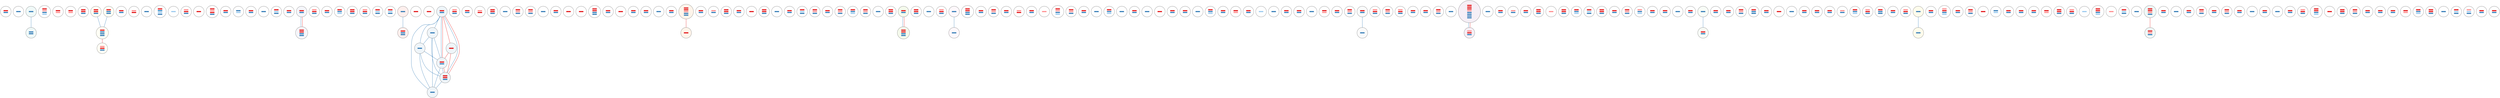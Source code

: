 graph "" {
"20957_4#134" [fontname="helvetica neue", label=<<table cellspacing="6px" border="0" cellborder="0"><tr><td height="10" width="40" bgcolor="#e41a1c"></td></tr><tr><td height="10" width="40" bgcolor="#377eb8"></td></tr></table>>, sep="0.4", shape=circle];
"20957_4#130" [fontname="helvetica neue", label=<<table cellspacing="6px" border="0" cellborder="0"><tr><td height="10" width="40" bgcolor="#377eb8"></td></tr></table>>, sep="0.4", shape=circle];
"20957_4#370" [fillcolor="#8dd3c720", fontname="helvetica neue", label=<<table cellspacing="6px" border="0" cellborder="0"><tr><td height="10" width="40" bgcolor="#377eb8"></td></tr></table>>, sep="0.4", shape=circle, style=filled];
"20957_3#109" [fontname="helvetica neue", label=<<table cellspacing="6px" border="0" cellborder="0"><tr><td height="10" width="40" bgcolor="#e41a1c"></td></tr><tr><td height="10" width="40" bgcolor="#ff8e8f"></td></tr><tr><td height="10" width="40" bgcolor="#377eb8"></td></tr><tr><td height="10" width="40" bgcolor="#9bcaef"></td></tr></table>>, sep="0.4", shape=circle];
"20957_4#104" [fontname="helvetica neue", label=<<table cellspacing="6px" border="0" cellborder="0"><tr><td height="10" width="40" bgcolor="#e41a1c"></td></tr><tr><td height="10" width="40" bgcolor="#ff8e8f"></td></tr></table>>, sep="0.4", shape=circle];
"20957_3#309" [fontname="helvetica neue", label=<<table cellspacing="6px" border="0" cellborder="0"><tr><td height="10" width="40" bgcolor="#e41a1c"></td></tr><tr><td height="10" width="40" bgcolor="#ff8e8f"></td></tr></table>>, sep="0.4", shape=circle];
"20957_3#193" [fontname="helvetica neue", label=<<table cellspacing="6px" border="0" cellborder="0"><tr><td height="10" width="40" bgcolor="#e41a1c"></td></tr><tr><td height="10" width="40" bgcolor="#e41a1c"></td></tr><tr><td height="10" width="40" bgcolor="#377eb8"></td></tr></table>>, sep="0.4", shape=circle];
"20957_3#263" [fillcolor="#ffffb320", fontname="helvetica neue", label=<<table cellspacing="6px" border="0" cellborder="0"><tr><td height="10" width="40" bgcolor="#e41a1c"></td></tr><tr><td height="10" width="40" bgcolor="#e41a1c"></td></tr><tr><td height="10" width="40" bgcolor="#377eb8"></td></tr></table>>, sep="0.4", shape=circle, style=filled];
"20957_3#105" [fontname="helvetica neue", label=<<table cellspacing="6px" border="0" cellborder="0"><tr><td height="10" width="40" bgcolor="#e41a1c"></td></tr><tr><td height="10" width="40" bgcolor="#377eb8"></td></tr></table>>, sep="0.4", shape=circle];
"20957_3#270" [fontname="helvetica neue", label=<<table cellspacing="6px" border="0" cellborder="0"><tr><td height="10" width="40" bgcolor="#ff8e8f"></td></tr><tr><td height="10" width="40" bgcolor="#e41a1c"></td></tr></table>>, sep="0.4", shape=circle];
"20957_4#38" [fontname="helvetica neue", label=<<table cellspacing="6px" border="0" cellborder="0"><tr><td height="10" width="40" bgcolor="#377eb8"></td></tr></table>>, sep="0.4", shape=circle];
"20957_4#196" [fontname="helvetica neue", label=<<table cellspacing="6px" border="0" cellborder="0"><tr><td height="10" width="40" bgcolor="#e41a1c"></td></tr><tr><td height="10" width="40" bgcolor="#377eb8"></td></tr><tr><td height="10" width="40" bgcolor="#9bcaef"></td></tr><tr><td height="10" width="40" bgcolor="#377eb8"></td></tr></table>>, sep="0.4", shape=circle];
"20957_4#124" [fontname="helvetica neue", label=<<table cellspacing="6px" border="0" cellborder="0"><tr><td height="10" width="40" bgcolor="#9bcaef"></td></tr></table>>, sep="0.4", shape=circle];
"20957_3#119" [fontname="helvetica neue", label=<<table cellspacing="6px" border="0" cellborder="0"><tr><td height="10" width="40" bgcolor="#ff8e8f"></td></tr><tr><td height="10" width="40" bgcolor="#e41a1c"></td></tr><tr><td height="10" width="40" bgcolor="#377eb8"></td></tr></table>>, sep="0.4", shape=circle];
"20957_3#167" [fontname="helvetica neue", label=<<table cellspacing="6px" border="0" cellborder="0"><tr><td height="10" width="40" bgcolor="#e41a1c"></td></tr></table>>, sep="0.4", shape=circle];
"20957_3#145" [fontname="helvetica neue", label=<<table cellspacing="6px" border="0" cellborder="0"><tr><td height="10" width="40" bgcolor="#e41a1c"></td></tr><tr><td height="10" width="40" bgcolor="#ff8e8f"></td></tr><tr><td height="10" width="40" bgcolor="#e41a1c"></td></tr><tr><td height="10" width="40" bgcolor="#377eb8"></td></tr></table>>, sep="0.4", shape=circle];
"20957_4#42" [fontname="helvetica neue", label=<<table cellspacing="6px" border="0" cellborder="0"><tr><td height="10" width="40" bgcolor="#e41a1c"></td></tr><tr><td height="10" width="40" bgcolor="#377eb8"></td></tr></table>>, sep="0.4", shape=circle];
"20957_4#186" [fontname="helvetica neue", label=<<table cellspacing="6px" border="0" cellborder="0"><tr><td height="10" width="40" bgcolor="#377eb8"></td></tr><tr><td height="10" width="40" bgcolor="#9bcaef"></td></tr></table>>, sep="0.4", shape=circle];
"20957_4#126" [fontname="helvetica neue", label=<<table cellspacing="6px" border="0" cellborder="0"><tr><td height="10" width="40" bgcolor="#e41a1c"></td></tr><tr><td height="10" width="40" bgcolor="#377eb8"></td></tr></table>>, sep="0.4", shape=circle];
"20957_3#224" [fontname="helvetica neue", label=<<table cellspacing="6px" border="0" cellborder="0"><tr><td height="10" width="40" bgcolor="#377eb8"></td></tr></table>>, sep="0.4", shape=circle];
"20957_4#214" [fontname="helvetica neue", label=<<table cellspacing="6px" border="0" cellborder="0"><tr><td height="10" width="40" bgcolor="#e41a1c"></td></tr><tr><td height="10" width="40" bgcolor="#9bcaef"></td></tr><tr><td height="10" width="40" bgcolor="#377eb8"></td></tr></table>>, sep="0.4", shape=circle];
"20957_4#346" [fontname="helvetica neue", label=<<table cellspacing="6px" border="0" cellborder="0"><tr><td height="10" width="40" bgcolor="#e41a1c"></td></tr><tr><td height="10" width="40" bgcolor="#377eb8"></td></tr></table>>, sep="0.4", shape=circle];
"20957_4#96" [fillcolor="#bebada20", fontname="helvetica neue", label=<<table cellspacing="6px" border="0" cellborder="0"><tr><td height="10" width="40" bgcolor="#e41a1c"></td></tr><tr><td height="10" width="40" bgcolor="#377eb8"></td></tr></table>>, sep="0.4", shape=circle, style=filled];
"20957_3#15" [fontname="helvetica neue", label=<<table cellspacing="6px" border="0" cellborder="0"><tr><td height="10" width="40" bgcolor="#ff8e8f"></td></tr><tr><td height="10" width="40" bgcolor="#e41a1c"></td></tr><tr><td height="10" width="40" bgcolor="#377eb8"></td></tr></table>>, sep="0.4", shape=circle];
"20957_4#82" [fontname="helvetica neue", label=<<table cellspacing="6px" border="0" cellborder="0"><tr><td height="10" width="40" bgcolor="#e41a1c"></td></tr><tr><td height="10" width="40" bgcolor="#377eb8"></td></tr></table>>, sep="0.4", shape=circle];
"20957_4#24" [fontname="helvetica neue", label=<<table cellspacing="6px" border="0" cellborder="0"><tr><td height="10" width="40" bgcolor="#e41a1c"></td></tr><tr><td height="10" width="40" bgcolor="#377eb8"></td></tr><tr><td height="10" width="40" bgcolor="#9bcaef"></td></tr></table>>, sep="0.4", shape=circle];
"20957_3#165" [fontname="helvetica neue", label=<<table cellspacing="6px" border="0" cellborder="0"><tr><td height="10" width="40" bgcolor="#e41a1c"></td></tr><tr><td height="10" width="40" bgcolor="#e41a1c"></td></tr><tr><td height="10" width="40" bgcolor="#377eb8"></td></tr></table>>, sep="0.4", shape=circle];
"20957_4#144" [fontname="helvetica neue", label=<<table cellspacing="6px" border="0" cellborder="0"><tr><td height="10" width="40" bgcolor="#ff8e8f"></td></tr><tr><td height="10" width="40" bgcolor="#e41a1c"></td></tr><tr><td height="10" width="40" bgcolor="#377eb8"></td></tr></table>>, sep="0.4", shape=circle];
"20957_4#250" [fontname="helvetica neue", label=<<table cellspacing="6px" border="0" cellborder="0"><tr><td height="10" width="40" bgcolor="#e41a1c"></td></tr><tr><td height="10" width="40" bgcolor="#9bcaef"></td></tr><tr><td height="10" width="40" bgcolor="#377eb8"></td></tr></table>>, sep="0.4", shape=circle];
"20957_4#60" [fontname="helvetica neue", label=<<table cellspacing="6px" border="0" cellborder="0"><tr><td height="10" width="40" bgcolor="#e41a1c"></td></tr><tr><td height="10" width="40" bgcolor="#9bcaef"></td></tr><tr><td height="10" width="40" bgcolor="#377eb8"></td></tr></table>>, sep="0.4", shape=circle];
"20957_4#366" [fillcolor="#fb807220", fontname="helvetica neue", label=<<table cellspacing="6px" border="0" cellborder="0"><tr><td height="10" width="40" bgcolor="#377eb8"></td></tr></table>>, sep="0.4", shape=circle, style=filled];
"20957_3#61" [fontname="helvetica neue", label=<<table cellspacing="6px" border="0" cellborder="0"><tr><td height="10" width="40" bgcolor="#e41a1c"></td></tr></table>>, sep="0.4", shape=circle];
"20957_4#40" [fontname="helvetica neue", label=<<table cellspacing="6px" border="0" cellborder="0"><tr><td height="10" width="40" bgcolor="#e41a1c"></td></tr></table>>, sep="0.4", shape=circle];
"20957_3#153" [fillcolor="#80b1d320", fontname="helvetica neue", label=<<table cellspacing="6px" border="0" cellborder="0"><tr><td height="10" width="40" bgcolor="#e41a1c"></td></tr><tr><td height="10" width="40" bgcolor="#377eb8"></td></tr></table>>, sep="0.4", shape=circle, style=filled];
"20957_4#302" [fontname="helvetica neue", label=<<table cellspacing="6px" border="0" cellborder="0"><tr><td height="10" width="40" bgcolor="#ff8e8f"></td></tr><tr><td height="10" width="40" bgcolor="#e41a1c"></td></tr><tr><td height="10" width="40" bgcolor="#377eb8"></td></tr></table>>, sep="0.4", shape=circle];
"20957_4#20" [fontname="helvetica neue", label=<<table cellspacing="6px" border="0" cellborder="0"><tr><td height="10" width="40" bgcolor="#e41a1c"></td></tr><tr><td height="10" width="40" bgcolor="#377eb8"></td></tr></table>>, sep="0.4", shape=circle];
"20957_4#108" [fontname="helvetica neue", label=<<table cellspacing="6px" border="0" cellborder="0"><tr><td height="10" width="40" bgcolor="#ff8e8f"></td></tr><tr><td height="10" width="40" bgcolor="#e41a1c"></td></tr></table>>, sep="0.4", shape=circle];
"20957_4#298" [fontname="helvetica neue", label=<<table cellspacing="6px" border="0" cellborder="0"><tr><td height="10" width="40" bgcolor="#e41a1c"></td></tr><tr><td height="10" width="40" bgcolor="#e41a1c"></td></tr><tr><td height="10" width="40" bgcolor="#377eb8"></td></tr></table>>, sep="0.4", shape=circle];
"20957_4#258" [fillcolor="#80b1d320", fontname="helvetica neue", label=<<table cellspacing="6px" border="0" cellborder="0"><tr><td height="10" width="40" bgcolor="#377eb8"></td></tr></table>>, sep="0.4", shape=circle, style=filled];
"20957_3#21" [fontname="helvetica neue", label=<<table cellspacing="6px" border="0" cellborder="0"><tr><td height="10" width="40" bgcolor="#377eb8"></td></tr></table>>, sep="0.4", shape=circle];
"20957_3#115" [fontname="helvetica neue", label=<<table cellspacing="6px" border="0" cellborder="0"><tr><td height="10" width="40" bgcolor="#e41a1c"></td></tr><tr><td height="10" width="40" bgcolor="#ff8e8f"></td></tr><tr><td height="10" width="40" bgcolor="#377eb8"></td></tr></table>>, sep="0.4", shape=circle];
"20957_4#256" [fontname="helvetica neue", label=<<table cellspacing="6px" border="0" cellborder="0"><tr><td height="10" width="40" bgcolor="#e41a1c"></td></tr><tr><td height="10" width="40" bgcolor="#ff8e8f"></td></tr><tr><td height="10" width="40" bgcolor="#377eb8"></td></tr></table>>, sep="0.4", shape=circle];
"20957_3#142" [fontname="helvetica neue", label=<<table cellspacing="6px" border="0" cellborder="0"><tr><td height="10" width="40" bgcolor="#377eb8"></td></tr></table>>, sep="0.4", shape=circle];
"20957_3#199" [fontname="helvetica neue", label=<<table cellspacing="6px" border="0" cellborder="0"><tr><td height="10" width="40" bgcolor="#e41a1c"></td></tr><tr><td height="10" width="40" bgcolor="#377eb8"></td></tr></table>>, sep="0.4", shape=circle];
"20957_4#44" [fontname="helvetica neue", label=<<table cellspacing="6px" border="0" cellborder="0"><tr><td height="10" width="40" bgcolor="#e41a1c"></td></tr></table>>, sep="0.4", shape=circle];
"20957_4#190" [fontname="helvetica neue", label=<<table cellspacing="6px" border="0" cellborder="0"><tr><td height="10" width="40" bgcolor="#e41a1c"></td></tr></table>>, sep="0.4", shape=circle];
"20957_3#53" [fontname="helvetica neue", label=<<table cellspacing="6px" border="0" cellborder="0"><tr><td height="10" width="40" bgcolor="#e41a1c"></td></tr><tr><td height="10" width="40" bgcolor="#e41a1c"></td></tr><tr><td height="10" width="40" bgcolor="#377eb8"></td></tr><tr><td height="10" width="40" bgcolor="#377eb8"></td></tr></table>>, sep="0.4", shape=circle];
"20957_4#156" [fontname="helvetica neue", label=<<table cellspacing="6px" border="0" cellborder="0"><tr><td height="10" width="40" bgcolor="#e41a1c"></td></tr><tr><td height="10" width="40" bgcolor="#377eb8"></td></tr></table>>, sep="0.4", shape=circle];
"20957_4#288" [fontname="helvetica neue", label=<<table cellspacing="6px" border="0" cellborder="0"><tr><td height="10" width="40" bgcolor="#e41a1c"></td></tr></table>>, sep="0.4", shape=circle];
"20957_3#138" [fontname="helvetica neue", label=<<table cellspacing="6px" border="0" cellborder="0"><tr><td height="10" width="40" bgcolor="#e41a1c"></td></tr><tr><td height="10" width="40" bgcolor="#377eb8"></td></tr></table>>, sep="0.4", shape=circle];
"20957_4#364" [fillcolor="#fb807220", fontname="helvetica neue", label=<<table cellspacing="6px" border="0" cellborder="0"><tr><td height="10" width="40" bgcolor="#e41a1c"></td></tr><tr><td height="10" width="40" bgcolor="#377eb8"></td></tr><tr><td height="10" width="40" bgcolor="#377eb8"></td></tr></table>>, sep="0.4", shape=circle, style=filled];
"20957_4#62" [fontname="helvetica neue", label=<<table cellspacing="6px" border="0" cellborder="0"><tr><td height="10" width="40" bgcolor="#e41a1c"></td></tr><tr><td height="10" width="40" bgcolor="#377eb8"></td></tr></table>>, sep="0.4", shape=circle];
"20957_4#240" [fontname="helvetica neue", label=<<table cellspacing="6px" border="0" cellborder="0"><tr><td height="10" width="40" bgcolor="#377eb8"></td></tr></table>>, sep="0.4", shape=circle];
"20957_3#23" [fontname="helvetica neue", label=<<table cellspacing="6px" border="0" cellborder="0"><tr><td height="10" width="40" bgcolor="#e41a1c"></td></tr><tr><td height="10" width="40" bgcolor="#377eb8"></td></tr></table>>, sep="0.4", shape=circle];
"20957_4#268" [fillcolor="#fdb46220", fontname="helvetica neue", label=<<table cellspacing="6px" border="0" cellborder="0"><tr><td height="10" width="40" bgcolor="#e41a1c"></td></tr><tr><td height="10" width="40" bgcolor="#e41a1c"></td></tr><tr><td height="10" width="40" bgcolor="#ff8e8f"></td></tr><tr><td height="10" width="40" bgcolor="#377eb8"></td></tr><tr><td height="10" width="40" bgcolor="#377eb8"></td></tr></table>>, sep="0.4", shape=circle, style=filled];
"20957_3#301" [fontname="helvetica neue", label=<<table cellspacing="6px" border="0" cellborder="0"><tr><td height="10" width="40" bgcolor="#e41a1c"></td></tr><tr><td height="10" width="40" bgcolor="#377eb8"></td></tr></table>>, sep="0.4", shape=circle];
"20957_4#274" [fontname="helvetica neue", label=<<table cellspacing="6px" border="0" cellborder="0"><tr><td height="10" width="40" bgcolor="#ff8e8f"></td></tr><tr><td height="10" width="40" bgcolor="#377eb8"></td></tr></table>>, sep="0.4", shape=circle];
"20957_4#262" [fontname="helvetica neue", label=<<table cellspacing="6px" border="0" cellborder="0"><tr><td height="10" width="40" bgcolor="#e41a1c"></td></tr><tr><td height="10" width="40" bgcolor="#e41a1c"></td></tr><tr><td height="10" width="40" bgcolor="#377eb8"></td></tr></table>>, sep="0.4", shape=circle];
"20957_4#326" [fontname="helvetica neue", label=<<table cellspacing="6px" border="0" cellborder="0"><tr><td height="10" width="40" bgcolor="#e41a1c"></td></tr><tr><td height="10" width="40" bgcolor="#377eb8"></td></tr></table>>, sep="0.4", shape=circle];
"20957_4#78" [fontname="helvetica neue", label=<<table cellspacing="6px" border="0" cellborder="0"><tr><td height="10" width="40" bgcolor="#e41a1c"></td></tr></table>>, sep="0.4", shape=circle];
"20957_4#296" [fontname="helvetica neue", label=<<table cellspacing="6px" border="0" cellborder="0"><tr><td height="10" width="40" bgcolor="#e41a1c"></td></tr><tr><td height="10" width="40" bgcolor="#e41a1c"></td></tr><tr><td height="10" width="40" bgcolor="#377eb8"></td></tr></table>>, sep="0.4", shape=circle];
"20957_4#246" [fontname="helvetica neue", label=<<table cellspacing="6px" border="0" cellborder="0"><tr><td height="10" width="40" bgcolor="#377eb8"></td></tr></table>>, sep="0.4", shape=circle];
"20957_3#55" [fontname="helvetica neue", label=<<table cellspacing="6px" border="0" cellborder="0"><tr><td height="10" width="40" bgcolor="#e41a1c"></td></tr><tr><td height="10" width="40" bgcolor="#377eb8"></td></tr></table>>, sep="0.4", shape=circle];
"20957_4#68" [fontname="helvetica neue", label=<<table cellspacing="6px" border="0" cellborder="0"><tr><td height="10" width="40" bgcolor="#e41a1c"></td></tr><tr><td height="10" width="40" bgcolor="#9bcaef"></td></tr><tr><td height="10" width="40" bgcolor="#377eb8"></td></tr></table>>, sep="0.4", shape=circle];
"20957_4#254" [fontname="helvetica neue", label=<<table cellspacing="6px" border="0" cellborder="0"><tr><td height="10" width="40" bgcolor="#e41a1c"></td></tr><tr><td height="10" width="40" bgcolor="#ff8e8f"></td></tr><tr><td height="10" width="40" bgcolor="#377eb8"></td></tr></table>>, sep="0.4", shape=circle];
"20957_4#14" [fontname="helvetica neue", label=<<table cellspacing="6px" border="0" cellborder="0"><tr><td height="10" width="40" bgcolor="#e41a1c"></td></tr><tr><td height="10" width="40" bgcolor="#377eb8"></td></tr></table>>, sep="0.4", shape=circle];
"20957_4#4" [fontname="helvetica neue", label=<<table cellspacing="6px" border="0" cellborder="0"><tr><td height="10" width="40" bgcolor="#e41a1c"></td></tr><tr><td height="10" width="40" bgcolor="#ff8e8f"></td></tr><tr><td height="10" width="40" bgcolor="#377eb8"></td></tr></table>>, sep="0.4", shape=circle];
"20957_3#122" [fontname="helvetica neue", label=<<table cellspacing="6px" border="0" cellborder="0"><tr><td height="10" width="40" bgcolor="#e41a1c"></td></tr><tr><td height="10" width="40" bgcolor="#377eb8"></td></tr><tr><td height="10" width="40" bgcolor="#9bcaef"></td></tr></table>>, sep="0.4", shape=circle];
"20957_4#50" [fontname="helvetica neue", label=<<table cellspacing="6px" border="0" cellborder="0"><tr><td height="10" width="40" bgcolor="#e41a1c"></td></tr><tr><td height="10" width="40" bgcolor="#ff8e8f"></td></tr><tr><td height="10" width="40" bgcolor="#377eb8"></td></tr></table>>, sep="0.4", shape=circle];
"20957_4#310" [fontname="helvetica neue", label=<<table cellspacing="6px" border="0" cellborder="0"><tr><td height="10" width="40" bgcolor="#377eb8"></td></tr></table>>, sep="0.4", shape=circle];
"20957_3#157" [fontname="helvetica neue", label=<<table cellspacing="6px" border="0" cellborder="0"><tr><td height="10" width="40" bgcolor="#e41a1c"></td></tr><tr><td height="10" width="40" bgcolor="#e41a1c"></td></tr><tr><td height="10" width="40" bgcolor="#377eb8"></td></tr></table>>, sep="0.4", shape=circle];
"20957_4#148" [fillcolor="#b3de6920", fontname="helvetica neue", label=<<table cellspacing="6px" border="0" cellborder="0"><tr><td height="10" width="40" bgcolor="#e41a1c"></td></tr><tr><td height="10" width="40" bgcolor="#377eb8"></td></tr></table>>, sep="0.4", shape=circle, style=filled];
"20957_4#194" [fontname="helvetica neue", label=<<table cellspacing="6px" border="0" cellborder="0"><tr><td height="10" width="40" bgcolor="#e41a1c"></td></tr><tr><td height="10" width="40" bgcolor="#e41a1c"></td></tr><tr><td height="10" width="40" bgcolor="#377eb8"></td></tr></table>>, sep="0.4", shape=circle];
"20957_4#270" [fontname="helvetica neue", label=<<table cellspacing="6px" border="0" cellborder="0"><tr><td height="10" width="40" bgcolor="#377eb8"></td></tr></table>>, sep="0.4", shape=circle];
"20957_4#118" [fontname="helvetica neue", label=<<table cellspacing="6px" border="0" cellborder="0"><tr><td height="10" width="40" bgcolor="#ff8e8f"></td></tr><tr><td height="10" width="40" bgcolor="#e41a1c"></td></tr><tr><td height="10" width="40" bgcolor="#377eb8"></td></tr></table>>, sep="0.4", shape=circle];
"20957_4#122" [fillcolor="#b3de6920", fontname="helvetica neue", label=<<table cellspacing="6px" border="0" cellborder="0"><tr><td height="10" width="40" bgcolor="#e41a1c"></td></tr><tr><td height="10" width="40" bgcolor="#e41a1c"></td></tr><tr><td height="10" width="40" bgcolor="#377eb8"></td></tr><tr><td height="10" width="40" bgcolor="#377eb8"></td></tr></table>>, sep="0.4", shape=circle, style=filled];
"20957_4#72" [fillcolor="#bebada20", fontname="helvetica neue", label=<<table cellspacing="6px" border="0" cellborder="0"><tr><td height="10" width="40" bgcolor="#e41a1c"></td></tr><tr><td height="10" width="40" bgcolor="#e41a1c"></td></tr><tr><td height="10" width="40" bgcolor="#377eb8"></td></tr><tr><td height="10" width="40" bgcolor="#377eb8"></td></tr></table>>, sep="0.4", shape=circle, style=filled];
"20957_3#69" [fillcolor="#fccde520", fontname="helvetica neue", label=<<table cellspacing="6px" border="0" cellborder="0"><tr><td height="10" width="40" bgcolor="#377eb8"></td></tr></table>>, sep="0.4", shape=circle, style=filled];
"20957_3#11" [fontname="helvetica neue", label=<<table cellspacing="6px" border="0" cellborder="0"><tr><td height="10" width="40" bgcolor="#e41a1c"></td></tr><tr><td height="10" width="40" bgcolor="#e41a1c"></td></tr><tr><td height="10" width="40" bgcolor="#377eb8"></td></tr><tr><td height="10" width="40" bgcolor="#377eb8"></td></tr></table>>, sep="0.4", shape=circle];
"20957_3#190" [fontname="helvetica neue", label=<<table cellspacing="6px" border="0" cellborder="0"><tr><td height="10" width="40" bgcolor="#e41a1c"></td></tr><tr><td height="10" width="40" bgcolor="#377eb8"></td></tr></table>>, sep="0.4", shape=circle];
"20957_4#308" [fontname="helvetica neue", label=<<table cellspacing="6px" border="0" cellborder="0"><tr><td height="10" width="40" bgcolor="#e41a1c"></td></tr><tr><td height="10" width="40" bgcolor="#ff8e8f"></td></tr><tr><td height="10" width="40" bgcolor="#377eb8"></td></tr></table>>, sep="0.4", shape=circle];
"20957_3#240" [fontname="helvetica neue", label=<<table cellspacing="6px" border="0" cellborder="0"><tr><td height="10" width="40" bgcolor="#e41a1c"></td></tr><tr><td height="10" width="40" bgcolor="#377eb8"></td></tr></table>>, sep="0.4", shape=circle];
"20957_4#204" [fontname="helvetica neue", label=<<table cellspacing="6px" border="0" cellborder="0"><tr><td height="10" width="40" bgcolor="#ff8e8f"></td></tr><tr><td height="10" width="40" bgcolor="#e41a1c"></td></tr></table>>, sep="0.4", shape=circle];
"20957_3#94" [fontname="helvetica neue", label=<<table cellspacing="6px" border="0" cellborder="0"><tr><td height="10" width="40" bgcolor="#e41a1c"></td></tr><tr><td height="10" width="40" bgcolor="#377eb8"></td></tr></table>>, sep="0.4", shape=circle];
"20957_3#128" [fontname="helvetica neue", label=<<table cellspacing="6px" border="0" cellborder="0"><tr><td height="10" width="40" bgcolor="#ff8e8f"></td></tr></table>>, sep="0.4", shape=circle];
"20957_4#206" [fontname="helvetica neue", label=<<table cellspacing="6px" border="0" cellborder="0"><tr><td height="10" width="40" bgcolor="#e41a1c"></td></tr><tr><td height="10" width="40" bgcolor="#ff8e8f"></td></tr><tr><td height="10" width="40" bgcolor="#377eb8"></td></tr><tr><td height="10" width="40" bgcolor="#9bcaef"></td></tr></table>>, sep="0.4", shape=circle];
"20957_4#150" [fontname="helvetica neue", label=<<table cellspacing="6px" border="0" cellborder="0"><tr><td height="10" width="40" bgcolor="#e41a1c"></td></tr><tr><td height="10" width="40" bgcolor="#ff8e8f"></td></tr><tr><td height="10" width="40" bgcolor="#377eb8"></td></tr></table>>, sep="0.4", shape=circle];
"20957_3#368" [fontname="helvetica neue", label=<<table cellspacing="6px" border="0" cellborder="0"><tr><td height="10" width="40" bgcolor="#e41a1c"></td></tr><tr><td height="10" width="40" bgcolor="#377eb8"></td></tr></table>>, sep="0.4", shape=circle];
"20957_3#249" [fontname="helvetica neue", label=<<table cellspacing="6px" border="0" cellborder="0"><tr><td height="10" width="40" bgcolor="#377eb8"></td></tr></table>>, sep="0.4", shape=circle];
"20957_4#252" [fontname="helvetica neue", label=<<table cellspacing="6px" border="0" cellborder="0"><tr><td height="10" width="40" bgcolor="#e41a1c"></td></tr><tr><td height="10" width="40" bgcolor="#377eb8"></td></tr><tr><td height="10" width="40" bgcolor="#9bcaef"></td></tr></table>>, sep="0.4", shape=circle];
"20957_4#352" [fontname="helvetica neue", label=<<table cellspacing="6px" border="0" cellborder="0"><tr><td height="10" width="40" bgcolor="#377eb8"></td></tr></table>>, sep="0.4", shape=circle];
"20957_4#212" [fontname="helvetica neue", label=<<table cellspacing="6px" border="0" cellborder="0"><tr><td height="10" width="40" bgcolor="#e41a1c"></td></tr><tr><td height="10" width="40" bgcolor="#377eb8"></td></tr></table>>, sep="0.4", shape=circle];
"20957_4#200" [fontname="helvetica neue", label=<<table cellspacing="6px" border="0" cellborder="0"><tr><td height="10" width="40" bgcolor="#377eb8"></td></tr></table>>, sep="0.4", shape=circle];
"20957_4#218" [fontname="helvetica neue", label=<<table cellspacing="6px" border="0" cellborder="0"><tr><td height="10" width="40" bgcolor="#e41a1c"></td></tr></table>>, sep="0.4", shape=circle];
"20957_3#67" [fontname="helvetica neue", label=<<table cellspacing="6px" border="0" cellborder="0"><tr><td height="10" width="40" bgcolor="#e41a1c"></td></tr><tr><td height="10" width="40" bgcolor="#377eb8"></td></tr></table>>, sep="0.4", shape=circle];
"20957_4#348" [fontname="helvetica neue", label=<<table cellspacing="6px" border="0" cellborder="0"><tr><td height="10" width="40" bgcolor="#e41a1c"></td></tr><tr><td height="10" width="40" bgcolor="#377eb8"></td></tr></table>>, sep="0.4", shape=circle];
"20957_4#304" [fontname="helvetica neue", label=<<table cellspacing="6px" border="0" cellborder="0"><tr><td height="10" width="40" bgcolor="#377eb8"></td></tr></table>>, sep="0.4", shape=circle];
"20957_3#90" [fontname="helvetica neue", label=<<table cellspacing="6px" border="0" cellborder="0"><tr><td height="10" width="40" bgcolor="#e41a1c"></td></tr><tr><td height="10" width="40" bgcolor="#377eb8"></td></tr><tr><td height="10" width="40" bgcolor="#9bcaef"></td></tr></table>>, sep="0.4", shape=circle];
"20957_4#300" [fontname="helvetica neue", label=<<table cellspacing="6px" border="0" cellborder="0"><tr><td height="10" width="40" bgcolor="#e41a1c"></td></tr><tr><td height="10" width="40" bgcolor="#377eb8"></td></tr></table>>, sep="0.4", shape=circle];
"20957_4#332" [fontname="helvetica neue", label=<<table cellspacing="6px" border="0" cellborder="0"><tr><td height="10" width="40" bgcolor="#e41a1c"></td></tr><tr><td height="10" width="40" bgcolor="#ff8e8f"></td></tr></table>>, sep="0.4", shape=circle];
"20957_4#198" [fontname="helvetica neue", label=<<table cellspacing="6px" border="0" cellborder="0"><tr><td height="10" width="40" bgcolor="#e41a1c"></td></tr><tr><td height="10" width="40" bgcolor="#377eb8"></td></tr></table>>, sep="0.4", shape=circle];
"20957_4#132" [fontname="helvetica neue", label=<<table cellspacing="6px" border="0" cellborder="0"><tr><td height="10" width="40" bgcolor="#9bcaef"></td></tr></table>>, sep="0.4", shape=circle];
"20957_3#140" [fontname="helvetica neue", label=<<table cellspacing="6px" border="0" cellborder="0"><tr><td height="10" width="40" bgcolor="#377eb8"></td></tr></table>>, sep="0.4", shape=circle];
"20957_3#261" [fontname="helvetica neue", label=<<table cellspacing="6px" border="0" cellborder="0"><tr><td height="10" width="40" bgcolor="#e41a1c"></td></tr><tr><td height="10" width="40" bgcolor="#377eb8"></td></tr></table>>, sep="0.4", shape=circle];
"20957_4#154" [fontname="helvetica neue", label=<<table cellspacing="6px" border="0" cellborder="0"><tr><td height="10" width="40" bgcolor="#e41a1c"></td></tr><tr><td height="10" width="40" bgcolor="#377eb8"></td></tr></table>>, sep="0.4", shape=circle];
"20957_3#259" [fontname="helvetica neue", label=<<table cellspacing="6px" border="0" cellborder="0"><tr><td height="10" width="40" bgcolor="#377eb8"></td></tr></table>>, sep="0.4", shape=circle];
"20957_4#208" [fillcolor="#fccde520", fontname="helvetica neue", label=<<table cellspacing="6px" border="0" cellborder="0"><tr><td height="10" width="40" bgcolor="#377eb8"></td></tr></table>>, sep="0.4", shape=circle, style=filled];
"20957_4#328" [fontname="helvetica neue", label=<<table cellspacing="6px" border="0" cellborder="0"><tr><td height="10" width="40" bgcolor="#e41a1c"></td></tr><tr><td height="10" width="40" bgcolor="#ff8e8f"></td></tr></table>>, sep="0.4", shape=circle];
"20957_3#349" [fontname="helvetica neue", label=<<table cellspacing="6px" border="0" cellborder="0"><tr><td height="10" width="40" bgcolor="#e41a1c"></td></tr><tr><td height="10" width="40" bgcolor="#377eb8"></td></tr></table>>, sep="0.4", shape=circle];
"20957_3#117" [fontname="helvetica neue", label=<<table cellspacing="6px" border="0" cellborder="0"><tr><td height="10" width="40" bgcolor="#e41a1c"></td></tr><tr><td height="10" width="40" bgcolor="#ff8e8f"></td></tr><tr><td height="10" width="40" bgcolor="#377eb8"></td></tr></table>>, sep="0.4", shape=circle];
"20957_4#12" [fillcolor="#d9d9d920", fontname="helvetica neue", label=<<table cellspacing="6px" border="0" cellborder="0"><tr><td height="10" width="40" bgcolor="#e41a1c"></td></tr><tr><td height="10" width="40" bgcolor="#377eb8"></td></tr></table>>, sep="0.4", shape=circle, style=filled];
"20957_4#282" [fontname="helvetica neue", label=<<table cellspacing="6px" border="0" cellborder="0"><tr><td height="10" width="40" bgcolor="#ff8e8f"></td></tr><tr><td height="10" width="40" bgcolor="#e41a1c"></td></tr><tr><td height="10" width="40" bgcolor="#377eb8"></td></tr></table>>, sep="0.4", shape=circle];
"20957_3#195" [fontname="helvetica neue", label=<<table cellspacing="6px" border="0" cellborder="0"><tr><td height="10" width="40" bgcolor="#e41a1c"></td></tr><tr><td height="10" width="40" bgcolor="#ff8e8f"></td></tr><tr><td height="10" width="40" bgcolor="#377eb8"></td></tr></table>>, sep="0.4", shape=circle];
"20957_4#174" [fontname="helvetica neue", label=<<table cellspacing="6px" border="0" cellborder="0"><tr><td height="10" width="40" bgcolor="#ff8e8f"></td></tr><tr><td height="10" width="40" bgcolor="#e41a1c"></td></tr><tr><td height="10" width="40" bgcolor="#377eb8"></td></tr></table>>, sep="0.4", shape=circle];
"20957_4#318" [fontname="helvetica neue", label=<<table cellspacing="6px" border="0" cellborder="0"><tr><td height="10" width="40" bgcolor="#e41a1c"></td></tr><tr><td height="10" width="40" bgcolor="#377eb8"></td></tr></table>>, sep="0.4", shape=circle];
"20957_4#142" [fontname="helvetica neue", label=<<table cellspacing="6px" border="0" cellborder="0"><tr><td height="10" width="40" bgcolor="#e41a1c"></td></tr><tr><td height="10" width="40" bgcolor="#377eb8"></td></tr></table>>, sep="0.4", shape=circle];
"20957_3#161" [fontname="helvetica neue", label=<<table cellspacing="6px" border="0" cellborder="0"><tr><td height="10" width="40" bgcolor="#e41a1c"></td></tr><tr><td height="10" width="40" bgcolor="#ff8e8f"></td></tr><tr><td height="10" width="40" bgcolor="#377eb8"></td></tr></table>>, sep="0.4", shape=circle];
"20957_4#10" [fontname="helvetica neue", label=<<table cellspacing="6px" border="0" cellborder="0"><tr><td height="10" width="40" bgcolor="#377eb8"></td></tr></table>>, sep="0.4", shape=circle];
"20957_4#28" [fillcolor="#bc80bd20", fontname="helvetica neue", label=<<table cellspacing="6px" border="0" cellborder="0"><tr><td height="10" width="40" bgcolor="#e41a1c"></td></tr><tr><td height="10" width="40" bgcolor="#e41a1c"></td></tr><tr><td height="10" width="40" bgcolor="#e41a1c"></td></tr><tr><td height="10" width="40" bgcolor="#ff8e8f"></td></tr><tr><td height="10" width="40" bgcolor="#377eb8"></td></tr><tr><td height="10" width="40" bgcolor="#377eb8"></td></tr><tr><td height="10" width="40" bgcolor="#377eb8"></td></tr><tr><td height="10" width="40" bgcolor="#377eb8"></td></tr></table>>, sep="0.4", shape=circle, style=filled];
"20957_4#324" [fontname="helvetica neue", label=<<table cellspacing="6px" border="0" cellborder="0"><tr><td height="10" width="40" bgcolor="#377eb8"></td></tr></table>>, sep="0.4", shape=circle];
"20957_3#241" [fontname="helvetica neue", label=<<table cellspacing="6px" border="0" cellborder="0"><tr><td height="10" width="40" bgcolor="#e41a1c"></td></tr><tr><td height="10" width="40" bgcolor="#377eb8"></td></tr></table>>, sep="0.4", shape=circle];
"20957_4#166" [fontname="helvetica neue", label=<<table cellspacing="6px" border="0" cellborder="0"><tr><td height="10" width="40" bgcolor="#ff8e8f"></td></tr><tr><td height="10" width="40" bgcolor="#377eb8"></td></tr></table>>, sep="0.4", shape=circle];
"20957_4#46" [fontname="helvetica neue", label=<<table cellspacing="6px" border="0" cellborder="0"><tr><td height="10" width="40" bgcolor="#e41a1c"></td></tr><tr><td height="10" width="40" bgcolor="#377eb8"></td></tr></table>>, sep="0.4", shape=circle];
"20957_4#54" [fontname="helvetica neue", label=<<table cellspacing="6px" border="0" cellborder="0"><tr><td height="10" width="40" bgcolor="#e41a1c"></td></tr><tr><td height="10" width="40" bgcolor="#e41a1c"></td></tr><tr><td height="10" width="40" bgcolor="#377eb8"></td></tr></table>>, sep="0.4", shape=circle];
"20957_4#94" [fontname="helvetica neue", label=<<table cellspacing="6px" border="0" cellborder="0"><tr><td height="10" width="40" bgcolor="#ff8e8f"></td></tr></table>>, sep="0.4", shape=circle];
"20957_4#184" [fontname="helvetica neue", label=<<table cellspacing="6px" border="0" cellborder="0"><tr><td height="10" width="40" bgcolor="#e41a1c"></td></tr><tr><td height="10" width="40" bgcolor="#e41a1c"></td></tr><tr><td height="10" width="40" bgcolor="#377eb8"></td></tr></table>>, sep="0.4", shape=circle];
"20957_4#234" [fontname="helvetica neue", label=<<table cellspacing="6px" border="0" cellborder="0"><tr><td height="10" width="40" bgcolor="#e41a1c"></td></tr><tr><td height="10" width="40" bgcolor="#377eb8"></td></tr><tr><td height="10" width="40" bgcolor="#9bcaef"></td></tr></table>>, sep="0.4", shape=circle];
"20957_3#111" [fontname="helvetica neue", label=<<table cellspacing="6px" border="0" cellborder="0"><tr><td height="10" width="40" bgcolor="#e41a1c"></td></tr><tr><td height="10" width="40" bgcolor="#9bcaef"></td></tr><tr><td height="10" width="40" bgcolor="#377eb8"></td></tr></table>>, sep="0.4", shape=circle];
"20957_3#151" [fillcolor="#80b1d320", fontname="helvetica neue", label=<<table cellspacing="6px" border="0" cellborder="0"><tr><td height="10" width="40" bgcolor="#e41a1c"></td></tr></table>>, sep="0.4", shape=circle, style=filled];
"20957_4#164" [fontname="helvetica neue", label=<<table cellspacing="6px" border="0" cellborder="0"><tr><td height="10" width="40" bgcolor="#e41a1c"></td></tr><tr><td height="10" width="40" bgcolor="#e41a1c"></td></tr><tr><td height="10" width="40" bgcolor="#377eb8"></td></tr></table>>, sep="0.4", shape=circle];
"20957_4#168" [fontname="helvetica neue", label=<<table cellspacing="6px" border="0" cellborder="0"><tr><td height="10" width="40" bgcolor="#e41a1c"></td></tr><tr><td height="10" width="40" bgcolor="#377eb8"></td></tr></table>>, sep="0.4", shape=circle];
"20957_4#284" [fontname="helvetica neue", label=<<table cellspacing="6px" border="0" cellborder="0"><tr><td height="10" width="40" bgcolor="#e41a1c"></td></tr><tr><td height="10" width="40" bgcolor="#ff8e8f"></td></tr><tr><td height="10" width="40" bgcolor="#377eb8"></td></tr></table>>, sep="0.4", shape=circle];
"20957_3#170" [fontname="helvetica neue", label=<<table cellspacing="6px" border="0" cellborder="0"><tr><td height="10" width="40" bgcolor="#ff8e8f"></td></tr><tr><td height="10" width="40" bgcolor="#377eb8"></td></tr><tr><td height="10" width="40" bgcolor="#9bcaef"></td></tr></table>>, sep="0.4", shape=circle];
"20957_3#78" [fontname="helvetica neue", label=<<table cellspacing="6px" border="0" cellborder="0"><tr><td height="10" width="40" bgcolor="#e41a1c"></td></tr><tr><td height="10" width="40" bgcolor="#377eb8"></td></tr></table>>, sep="0.4", shape=circle];
"20957_3#36" [fontname="helvetica neue", label=<<table cellspacing="6px" border="0" cellborder="0"><tr><td height="10" width="40" bgcolor="#e41a1c"></td></tr><tr><td height="10" width="40" bgcolor="#377eb8"></td></tr></table>>, sep="0.4", shape=circle];
"20957_4#236" [fontname="helvetica neue", label=<<table cellspacing="6px" border="0" cellborder="0"><tr><td height="10" width="40" bgcolor="#377eb8"></td></tr></table>>, sep="0.4", shape=circle];
"20957_3#19" [fontname="helvetica neue", label=<<table cellspacing="6px" border="0" cellborder="0"><tr><td height="10" width="40" bgcolor="#e41a1c"></td></tr><tr><td height="10" width="40" bgcolor="#377eb8"></td></tr></table>>, sep="0.4", shape=circle];
"20957_4#128" [fillcolor="#ccebc520", fontname="helvetica neue", label=<<table cellspacing="6px" border="0" cellborder="0"><tr><td height="10" width="40" bgcolor="#377eb8"></td></tr></table>>, sep="0.4", shape=circle, style=filled];
"20957_3#205" [fontname="helvetica neue", label=<<table cellspacing="6px" border="0" cellborder="0"><tr><td height="10" width="40" bgcolor="#e41a1c"></td></tr><tr><td height="10" width="40" bgcolor="#377eb8"></td></tr></table>>, sep="0.4", shape=circle];
"20957_4#114" [fillcolor="#d9d9d920", fontname="helvetica neue", label=<<table cellspacing="6px" border="0" cellborder="0"><tr><td height="10" width="40" bgcolor="#377eb8"></td></tr></table>>, sep="0.4", shape=circle, style=filled];
"20957_3#155" [fontname="helvetica neue", label=<<table cellspacing="6px" border="0" cellborder="0"><tr><td height="10" width="40" bgcolor="#e41a1c"></td></tr><tr><td height="10" width="40" bgcolor="#377eb8"></td></tr></table>>, sep="0.4", shape=circle];
"20957_3#291" [fontname="helvetica neue", label=<<table cellspacing="6px" border="0" cellborder="0"><tr><td height="10" width="40" bgcolor="#e41a1c"></td></tr><tr><td height="10" width="40" bgcolor="#ff8e8f"></td></tr><tr><td height="10" width="40" bgcolor="#377eb8"></td></tr></table>>, sep="0.4", shape=circle];
"20957_4#158" [fontname="helvetica neue", label=<<table cellspacing="6px" border="0" cellborder="0"><tr><td height="10" width="40" bgcolor="#e41a1c"></td></tr><tr><td height="10" width="40" bgcolor="#377eb8"></td></tr><tr><td height="10" width="40" bgcolor="#377eb8"></td></tr></table>>, sep="0.4", shape=circle];
"20957_3#159" [fontname="helvetica neue", label=<<table cellspacing="6px" border="0" cellborder="0"><tr><td height="10" width="40" bgcolor="#e41a1c"></td></tr><tr><td height="10" width="40" bgcolor="#377eb8"></td></tr></table>>, sep="0.4", shape=circle];
"20957_3#134" [fontname="helvetica neue", label=<<table cellspacing="6px" border="0" cellborder="0"><tr><td height="10" width="40" bgcolor="#e41a1c"></td></tr></table>>, sep="0.4", shape=circle];
"20957_4#86" [fontname="helvetica neue", label=<<table cellspacing="6px" border="0" cellborder="0"><tr><td height="10" width="40" bgcolor="#377eb8"></td></tr></table>>, sep="0.4", shape=circle];
"20957_3#3" [fontname="helvetica neue", label=<<table cellspacing="6px" border="0" cellborder="0"><tr><td height="10" width="40" bgcolor="#e41a1c"></td></tr><tr><td height="10" width="40" bgcolor="#377eb8"></td></tr></table>>, sep="0.4", shape=circle];
"20957_4#110" [fillcolor="#ccebc520", fontname="helvetica neue", label=<<table cellspacing="6px" border="0" cellborder="0"><tr><td height="10" width="40" bgcolor="#e41a1c"></td></tr><tr><td height="10" width="40" bgcolor="#377eb8"></td></tr></table>>, sep="0.4", shape=circle, style=filled];
"20957_3#197" [fontname="helvetica neue", label=<<table cellspacing="6px" border="0" cellborder="0"><tr><td height="10" width="40" bgcolor="#e41a1c"></td></tr><tr><td height="10" width="40" bgcolor="#377eb8"></td></tr></table>>, sep="0.4", shape=circle];
"20957_3#113" [fontname="helvetica neue", label=<<table cellspacing="6px" border="0" cellborder="0"><tr><td height="10" width="40" bgcolor="#e41a1c"></td></tr><tr><td height="10" width="40" bgcolor="#377eb8"></td></tr></table>>, sep="0.4", shape=circle];
"20957_3#172" [fontname="helvetica neue", label=<<table cellspacing="6px" border="0" cellborder="0"><tr><td height="10" width="40" bgcolor="#ff8e8f"></td></tr><tr><td height="10" width="40" bgcolor="#377eb8"></td></tr></table>>, sep="0.4", shape=circle];
"20957_4#180" [fontname="helvetica neue", label=<<table cellspacing="6px" border="0" cellborder="0"><tr><td height="10" width="40" bgcolor="#e41a1c"></td></tr><tr><td height="10" width="40" bgcolor="#377eb8"></td></tr><tr><td height="10" width="40" bgcolor="#9bcaef"></td></tr></table>>, sep="0.4", shape=circle];
"20957_4#112" [fontname="helvetica neue", label=<<table cellspacing="6px" border="0" cellborder="0"><tr><td height="10" width="40" bgcolor="#ff8e8f"></td></tr><tr><td height="10" width="40" bgcolor="#e41a1c"></td></tr><tr><td height="10" width="40" bgcolor="#377eb8"></td></tr></table>>, sep="0.4", shape=circle];
"20957_4#210" [fontname="helvetica neue", label=<<table cellspacing="6px" border="0" cellborder="0"><tr><td height="10" width="40" bgcolor="#e41a1c"></td></tr><tr><td height="10" width="40" bgcolor="#377eb8"></td></tr><tr><td height="10" width="40" bgcolor="#377eb8"></td></tr></table>>, sep="0.4", shape=circle];
"20957_3#13" [fontname="helvetica neue", label=<<table cellspacing="6px" border="0" cellborder="0"><tr><td height="10" width="40" bgcolor="#e41a1c"></td></tr><tr><td height="10" width="40" bgcolor="#377eb8"></td></tr></table>>, sep="0.4", shape=circle];
"20957_3#215" [fontname="helvetica neue", label=<<table cellspacing="6px" border="0" cellborder="0"><tr><td height="10" width="40" bgcolor="#ff8e8f"></td></tr><tr><td height="10" width="40" bgcolor="#e41a1c"></td></tr><tr><td height="10" width="40" bgcolor="#377eb8"></td></tr></table>>, sep="0.4", shape=circle];
"20957_3#311" [fillcolor="#80b1d320", fontname="helvetica neue", label=<<table cellspacing="6px" border="0" cellborder="0"><tr><td height="10" width="40" bgcolor="#377eb8"></td></tr></table>>, sep="0.4", shape=circle, style=filled];
"20957_4#202" [fillcolor="#ffed6f20", fontname="helvetica neue", label=<<table cellspacing="6px" border="0" cellborder="0"><tr><td height="10" width="40" bgcolor="#377eb8"></td></tr></table>>, sep="0.4", shape=circle, style=filled];
"20957_4#192" [fontname="helvetica neue", label=<<table cellspacing="6px" border="0" cellborder="0"><tr><td height="10" width="40" bgcolor="#e41a1c"></td></tr><tr><td height="10" width="40" bgcolor="#377eb8"></td></tr></table>>, sep="0.4", shape=circle];
"20957_3#86" [fontname="helvetica neue", label=<<table cellspacing="6px" border="0" cellborder="0"><tr><td height="10" width="40" bgcolor="#ff8e8f"></td></tr><tr><td height="10" width="40" bgcolor="#e41a1c"></td></tr><tr><td height="10" width="40" bgcolor="#377eb8"></td></tr><tr><td height="10" width="40" bgcolor="#9bcaef"></td></tr></table>>, sep="0.4", shape=circle];
"20957_4#100" [fontname="helvetica neue", label=<<table cellspacing="6px" border="0" cellborder="0"><tr><td height="10" width="40" bgcolor="#e41a1c"></td></tr><tr><td height="10" width="40" bgcolor="#377eb8"></td></tr></table>>, sep="0.4", shape=circle];
"20957_3#347" [fontname="helvetica neue", label=<<table cellspacing="6px" border="0" cellborder="0"><tr><td height="10" width="40" bgcolor="#e41a1c"></td></tr><tr><td height="10" width="40" bgcolor="#ff8e8f"></td></tr><tr><td height="10" width="40" bgcolor="#377eb8"></td></tr></table>>, sep="0.4", shape=circle];
"20957_4#162" [fontname="helvetica neue", label=<<table cellspacing="6px" border="0" cellborder="0"><tr><td height="10" width="40" bgcolor="#e41a1c"></td></tr></table>>, sep="0.4", shape=circle];
"20957_3#320" [fillcolor="#ffffb320", fontname="helvetica neue", label=<<table cellspacing="6px" border="0" cellborder="0"><tr><td height="10" width="40" bgcolor="#e41a1c"></td></tr><tr><td height="10" width="40" bgcolor="#377eb8"></td></tr><tr><td height="10" width="40" bgcolor="#377eb8"></td></tr></table>>, sep="0.4", shape=circle, style=filled];
"20957_3#268" [fontname="helvetica neue", label=<<table cellspacing="6px" border="0" cellborder="0"><tr><td height="10" width="40" bgcolor="#377eb8"></td></tr><tr><td height="10" width="40" bgcolor="#9bcaef"></td></tr></table>>, sep="0.4", shape=circle];
"20957_3#97" [fontname="helvetica neue", label=<<table cellspacing="6px" border="0" cellborder="0"><tr><td height="10" width="40" bgcolor="#e41a1c"></td></tr><tr><td height="10" width="40" bgcolor="#377eb8"></td></tr></table>>, sep="0.4", shape=circle];
"20957_4#22" [fontname="helvetica neue", label=<<table cellspacing="6px" border="0" cellborder="0"><tr><td height="10" width="40" bgcolor="#e41a1c"></td></tr><tr><td height="10" width="40" bgcolor="#377eb8"></td></tr></table>>, sep="0.4", shape=circle];
"20957_3#245" [fillcolor="#80b1d320", fontname="helvetica neue", label=<<table cellspacing="6px" border="0" cellborder="0"><tr><td height="10" width="40" bgcolor="#e41a1c"></td></tr><tr><td height="10" width="40" bgcolor="#377eb8"></td></tr></table>>, sep="0.4", shape=circle, style=filled];
"20957_4#182" [fontname="helvetica neue", label=<<table cellspacing="6px" border="0" cellborder="0"><tr><td height="10" width="40" bgcolor="#e41a1c"></td></tr><tr><td height="10" width="40" bgcolor="#377eb8"></td></tr></table>>, sep="0.4", shape=circle];
"20957_3#7" [fillcolor="#80b1d320", fontname="helvetica neue", label=<<table cellspacing="6px" border="0" cellborder="0"><tr><td height="10" width="40" bgcolor="#e41a1c"></td></tr><tr><td height="10" width="40" bgcolor="#e41a1c"></td></tr><tr><td height="10" width="40" bgcolor="#377eb8"></td></tr></table>>, sep="0.4", shape=circle, style=filled];
"20957_3#288" [fillcolor="#ffffb320", fontname="helvetica neue", label=<<table cellspacing="6px" border="0" cellborder="0"><tr><td height="10" width="40" bgcolor="#e41a1c"></td></tr><tr><td height="10" width="40" bgcolor="#377eb8"></td></tr><tr><td height="10" width="40" bgcolor="#377eb8"></td></tr><tr><td height="10" width="40" bgcolor="#377eb8"></td></tr></table>>, sep="0.4", shape=circle, style=filled];
"20957_3#322" [fontname="helvetica neue", label=<<table cellspacing="6px" border="0" cellborder="0"><tr><td height="10" width="40" bgcolor="#e41a1c"></td></tr><tr><td height="10" width="40" bgcolor="#ff8e8f"></td></tr></table>>, sep="0.4", shape=circle];
"20957_3#243" [fontname="helvetica neue", label=<<table cellspacing="6px" border="0" cellborder="0"><tr><td height="10" width="40" bgcolor="#e41a1c"></td></tr><tr><td height="10" width="40" bgcolor="#e41a1c"></td></tr><tr><td height="10" width="40" bgcolor="#377eb8"></td></tr></table>>, sep="0.4", shape=circle];
"20957_3#99" [fontname="helvetica neue", label=<<table cellspacing="6px" border="0" cellborder="0"><tr><td height="10" width="40" bgcolor="#ff8e8f"></td></tr><tr><td height="10" width="40" bgcolor="#e41a1c"></td></tr><tr><td height="10" width="40" bgcolor="#377eb8"></td></tr></table>>, sep="0.4", shape=circle];
"20957_3#44" [fontname="helvetica neue", label=<<table cellspacing="6px" border="0" cellborder="0"><tr><td height="10" width="40" bgcolor="#9bcaef"></td></tr></table>>, sep="0.4", shape=circle];
"20957_4#316" [fontname="helvetica neue", label=<<table cellspacing="6px" border="0" cellborder="0"><tr><td height="10" width="40" bgcolor="#e41a1c"></td></tr><tr><td height="10" width="40" bgcolor="#e41a1c"></td></tr><tr><td height="10" width="40" bgcolor="#377eb8"></td></tr><tr><td height="10" width="40" bgcolor="#9bcaef"></td></tr></table>>, sep="0.4", shape=circle];
"20957_3#276" [fontname="helvetica neue", label=<<table cellspacing="6px" border="0" cellborder="0"><tr><td height="10" width="40" bgcolor="#ff8e8f"></td></tr></table>>, sep="0.4", shape=circle];
"20957_3#17" [fontname="helvetica neue", label=<<table cellspacing="6px" border="0" cellborder="0"><tr><td height="10" width="40" bgcolor="#e41a1c"></td></tr><tr><td height="10" width="40" bgcolor="#9bcaef"></td></tr><tr><td height="10" width="40" bgcolor="#377eb8"></td></tr></table>>, sep="0.4", shape=circle];
"20957_4#34" [fontname="helvetica neue", label=<<table cellspacing="6px" border="0" cellborder="0"><tr><td height="10" width="40" bgcolor="#377eb8"></td></tr></table>>, sep="0.4", shape=circle];
"20957_4#220" [fillcolor="#8dd3c720", fontname="helvetica neue", label=<<table cellspacing="6px" border="0" cellborder="0"><tr><td height="10" width="40" bgcolor="#e41a1c"></td></tr><tr><td height="10" width="40" bgcolor="#e41a1c"></td></tr><tr><td height="10" width="40" bgcolor="#ff8e8f"></td></tr><tr><td height="10" width="40" bgcolor="#377eb8"></td></tr></table>>, sep="0.4", shape=circle, style=filled];
"20957_4#8" [fontname="helvetica neue", label=<<table cellspacing="6px" border="0" cellborder="0"><tr><td height="10" width="40" bgcolor="#e41a1c"></td></tr><tr><td height="10" width="40" bgcolor="#377eb8"></td></tr></table>>, sep="0.4", shape=circle];
"20957_4#306" [fontname="helvetica neue", label=<<table cellspacing="6px" border="0" cellborder="0"><tr><td height="10" width="40" bgcolor="#377eb8"></td></tr></table>>, sep="0.4", shape=circle];
"20957_3#5" [fontname="helvetica neue", label=<<table cellspacing="6px" border="0" cellborder="0"><tr><td height="10" width="40" bgcolor="#e41a1c"></td></tr><tr><td height="10" width="40" bgcolor="#377eb8"></td></tr></table>>, sep="0.4", shape=circle];
"20957_3#59" [fontname="helvetica neue", label=<<table cellspacing="6px" border="0" cellborder="0"><tr><td height="10" width="40" bgcolor="#e41a1c"></td></tr><tr><td height="10" width="40" bgcolor="#ff8e8f"></td></tr><tr><td height="10" width="40" bgcolor="#377eb8"></td></tr></table>>, sep="0.4", shape=circle];
"20957_4#232" [fontname="helvetica neue", label=<<table cellspacing="6px" border="0" cellborder="0"><tr><td height="10" width="40" bgcolor="#e41a1c"></td></tr><tr><td height="10" width="40" bgcolor="#377eb8"></td></tr></table>>, sep="0.4", shape=circle];
"20957_4#52" [fillcolor="#bc80bd20", fontname="helvetica neue", label=<<table cellspacing="6px" border="0" cellborder="0"><tr><td height="10" width="40" bgcolor="#ff8e8f"></td></tr><tr><td height="10" width="40" bgcolor="#e41a1c"></td></tr><tr><td height="10" width="40" bgcolor="#377eb8"></td></tr></table>>, sep="0.4", shape=circle, style=filled];
"20957_4#116" [fillcolor="#80b1d320", fontname="helvetica neue", label=<<table cellspacing="6px" border="0" cellborder="0"><tr><td height="10" width="40" bgcolor="#377eb8"></td></tr></table>>, sep="0.4", shape=circle, style=filled];
"20957_3#251" [fontname="helvetica neue", label=<<table cellspacing="6px" border="0" cellborder="0"><tr><td height="10" width="40" bgcolor="#e41a1c"></td></tr><tr><td height="10" width="40" bgcolor="#ff8e8f"></td></tr><tr><td height="10" width="40" bgcolor="#377eb8"></td></tr></table>>, sep="0.4", shape=circle];
"20957_4#70" [fontname="helvetica neue", label=<<table cellspacing="6px" border="0" cellborder="0"><tr><td height="10" width="40" bgcolor="#e41a1c"></td></tr><tr><td height="10" width="40" bgcolor="#377eb8"></td></tr></table>>, sep="0.4", shape=circle];
"20957_4#292" [fillcolor="#fdb46220", fontname="helvetica neue", label=<<table cellspacing="6px" border="0" cellborder="0"><tr><td height="10" width="40" bgcolor="#e41a1c"></td></tr></table>>, sep="0.4", shape=circle, style=filled];
"20957_4#222" [fontname="helvetica neue", label=<<table cellspacing="6px" border="0" cellborder="0"><tr><td height="10" width="40" bgcolor="#377eb8"></td></tr></table>>, sep="0.4", shape=circle];
"20957_3#257" [fillcolor="#ffed6f20", fontname="helvetica neue", label=<<table cellspacing="6px" border="0" cellborder="0"><tr><td height="10" width="40" bgcolor="#377eb8"></td></tr></table>>, sep="0.4", shape=circle, style=filled];
"20957_4#264" [fontname="helvetica neue", label=<<table cellspacing="6px" border="0" cellborder="0"><tr><td height="10" width="40" bgcolor="#e41a1c"></td></tr><tr><td height="10" width="40" bgcolor="#377eb8"></td></tr></table>>, sep="0.4", shape=circle];
"20957_4#80" [fontname="helvetica neue", label=<<table cellspacing="6px" border="0" cellborder="0"><tr><td height="10" width="40" bgcolor="#377eb8"></td></tr></table>>, sep="0.4", shape=circle];
"20957_3#274" [fontname="helvetica neue", label=<<table cellspacing="6px" border="0" cellborder="0"><tr><td height="10" width="40" bgcolor="#e41a1c"></td></tr><tr><td height="10" width="40" bgcolor="#377eb8"></td></tr></table>>, sep="0.4", shape=circle];
"20957_3#126" [fontname="helvetica neue", label=<<table cellspacing="6px" border="0" cellborder="0"><tr><td height="10" width="40" bgcolor="#ff8e8f"></td></tr><tr><td height="10" width="40" bgcolor="#e41a1c"></td></tr><tr><td height="10" width="40" bgcolor="#377eb8"></td></tr></table>>, sep="0.4", shape=circle];
"20957_3#163" [fontname="helvetica neue", label=<<table cellspacing="6px" border="0" cellborder="0"><tr><td height="10" width="40" bgcolor="#e41a1c"></td></tr><tr><td height="10" width="40" bgcolor="#e41a1c"></td></tr><tr><td height="10" width="40" bgcolor="#377eb8"></td></tr><tr><td height="10" width="40" bgcolor="#9bcaef"></td></tr></table>>, sep="0.4", shape=circle];
"20957_4#120" [fontname="helvetica neue", label=<<table cellspacing="6px" border="0" cellborder="0"><tr><td height="10" width="40" bgcolor="#e41a1c"></td></tr></table>>, sep="0.4", shape=circle];
"20957_3#255" [fontname="helvetica neue", label=<<table cellspacing="6px" border="0" cellborder="0"><tr><td height="10" width="40" bgcolor="#e41a1c"></td></tr><tr><td height="10" width="40" bgcolor="#e41a1c"></td></tr><tr><td height="10" width="40" bgcolor="#377eb8"></td></tr></table>>, sep="0.4", shape=circle];
"20957_4#66" [fontname="helvetica neue", label=<<table cellspacing="6px" border="0" cellborder="0"><tr><td height="10" width="40" bgcolor="#e41a1c"></td></tr><tr><td height="10" width="40" bgcolor="#ff8e8f"></td></tr><tr><td height="10" width="40" bgcolor="#377eb8"></td></tr></table>>, sep="0.4", shape=circle];
"20957_4#18" [fontname="helvetica neue", label=<<table cellspacing="6px" border="0" cellborder="0"><tr><td height="10" width="40" bgcolor="#e41a1c"></td></tr><tr><td height="10" width="40" bgcolor="#377eb8"></td></tr></table>>, sep="0.4", shape=circle];
"20957_3#211" [fontname="helvetica neue", label=<<table cellspacing="6px" border="0" cellborder="0"><tr><td height="10" width="40" bgcolor="#e41a1c"></td></tr><tr><td height="10" width="40" bgcolor="#377eb8"></td></tr></table>>, sep="0.4", shape=circle];
"20957_4#64" [fontname="helvetica neue", label=<<table cellspacing="6px" border="0" cellborder="0"><tr><td height="10" width="40" bgcolor="#e41a1c"></td></tr><tr><td height="10" width="40" bgcolor="#377eb8"></td></tr></table>>, sep="0.4", shape=circle];
"20957_4#244" [fillcolor="#8dd3c720", fontname="helvetica neue", label=<<table cellspacing="6px" border="0" cellborder="0"><tr><td height="10" width="40" bgcolor="#e41a1c"></td></tr><tr><td height="10" width="40" bgcolor="#ff8e8f"></td></tr><tr><td height="10" width="40" bgcolor="#377eb8"></td></tr></table>>, sep="0.4", shape=circle, style=filled];
"20957_4#266" [fontname="helvetica neue", label=<<table cellspacing="6px" border="0" cellborder="0"><tr><td height="10" width="40" bgcolor="#e41a1c"></td></tr><tr><td height="10" width="40" bgcolor="#ff8e8f"></td></tr></table>>, sep="0.4", shape=circle];
"20957_3#51" [fontname="helvetica neue", label=<<table cellspacing="6px" border="0" cellborder="0"><tr><td height="10" width="40" bgcolor="#e41a1c"></td></tr><tr><td height="10" width="40" bgcolor="#377eb8"></td></tr><tr><td height="10" width="40" bgcolor="#9bcaef"></td></tr></table>>, sep="0.4", shape=circle];
"20957_3#289" [fillcolor="#ffffb320", fontname="helvetica neue", label=<<table cellspacing="6px" border="0" cellborder="0"><tr><td height="10" width="40" bgcolor="#ff8e8f"></td></tr><tr><td height="10" width="40" bgcolor="#e41a1c"></td></tr><tr><td height="10" width="40" bgcolor="#377eb8"></td></tr></table>>, sep="0.4", shape=circle, style=filled];
"20957_4#90" [fontname="helvetica neue", label=<<table cellspacing="6px" border="0" cellborder="0"><tr><td height="10" width="40" bgcolor="#e41a1c"></td></tr><tr><td height="10" width="40" bgcolor="#e41a1c"></td></tr><tr><td height="10" width="40" bgcolor="#377eb8"></td></tr></table>>, sep="0.4", shape=circle];
"20957_3#282" [fontname="helvetica neue", label=<<table cellspacing="6px" border="0" cellborder="0"><tr><td height="10" width="40" bgcolor="#377eb8"></td></tr></table>>, sep="0.4", shape=circle];
"20957_3#149" [fontname="helvetica neue", label=<<table cellspacing="6px" border="0" cellborder="0"><tr><td height="10" width="40" bgcolor="#e41a1c"></td></tr><tr><td height="10" width="40" bgcolor="#9bcaef"></td></tr><tr><td height="10" width="40" bgcolor="#377eb8"></td></tr></table>>, sep="0.4", shape=circle];
"20957_4#278" [fontname="helvetica neue", label=<<table cellspacing="6px" border="0" cellborder="0"><tr><td height="10" width="40" bgcolor="#ff8e8f"></td></tr><tr><td height="10" width="40" bgcolor="#9bcaef"></td></tr><tr><td height="10" width="40" bgcolor="#377eb8"></td></tr></table>>, sep="0.4", shape=circle];
"20957_3#213" [fontname="helvetica neue", label=<<table cellspacing="6px" border="0" cellborder="0"><tr><td height="10" width="40" bgcolor="#e41a1c"></td></tr><tr><td height="10" width="40" bgcolor="#377eb8"></td></tr></table>>, sep="0.4", shape=circle];
"20957_4#248" [fontname="helvetica neue", label=<<table cellspacing="6px" border="0" cellborder="0"><tr><td height="10" width="40" bgcolor="#e41a1c"></td></tr><tr><td height="10" width="40" bgcolor="#377eb8"></td></tr></table>>, sep="0.4", shape=circle];
"20957_4#368" [fillcolor="#8dd3c720", fontname="helvetica neue", label=<<table cellspacing="6px" border="0" cellborder="0"><tr><td height="10" width="40" bgcolor="#377eb8"></td></tr><tr><td height="10" width="40" bgcolor="#377eb8"></td></tr></table>>, sep="0.4", shape=circle, style=filled];
"20957_4#370" -- "20957_4#368"  [color="#377eb8", key=B, penwidth=2, weight=1];
"20957_3#263" -- "20957_3#288"  [color="#377eb8", key=B, penwidth=2, weight=1];
"20957_4#96" -- "20957_4#72"  [color="#377eb8", key=B, penwidth=2, weight=1];
"20957_4#96" -- "20957_4#72"  [color="#e41a1c", key=A, penwidth=2, weight=1];
"20957_4#366" -- "20957_4#364"  [color="#377eb8", key=B, penwidth=2, weight=1];
"20957_3#153" -- "20957_3#245"  [color="#377eb8", key=B, penwidth=2, weight=1];
"20957_3#153" -- "20957_3#245"  [color="#e41a1c", key=A, penwidth=2, weight=1];
"20957_3#153" -- "20957_3#311"  [color="#377eb8", key=B, penwidth=2, weight=1];
"20957_3#153" -- "20957_3#151"  [color="#e41a1c", key=A, penwidth=2, weight=1];
"20957_3#153" -- "20957_3#7"  [color="#377eb8", key=B, penwidth=2, weight=1];
"20957_3#153" -- "20957_3#7"  [color="#e41a1c", key=A, penwidth=2, weight=1];
"20957_3#153" -- "20957_4#116"  [color="#377eb8", key=B, penwidth=2, weight=1];
"20957_3#153" -- "20957_4#258"  [color="#377eb8", key=B, penwidth=2, weight=1];
"20957_4#258" -- "20957_3#311"  [color="#377eb8", key=B, penwidth=2, weight=1];
"20957_4#258" -- "20957_3#7"  [color="#377eb8", key=B, penwidth=2, weight=1];
"20957_4#258" -- "20957_4#116"  [color="#377eb8", key=B, penwidth=2, weight=1];
"20957_4#258" -- "20957_3#245"  [color="#377eb8", key=B, penwidth=2, weight=1];
"20957_4#268" -- "20957_4#292"  [color="#e41a1c", key=A, penwidth=2, weight=1];
"20957_4#148" -- "20957_4#122"  [color="#377eb8", key=B, penwidth=2, weight=1];
"20957_4#148" -- "20957_4#122"  [color="#e41a1c", key=A, penwidth=2, weight=1];
"20957_3#69" -- "20957_4#208"  [color="#377eb8", key=B, penwidth=2, weight=1];
"20957_4#12" -- "20957_4#114"  [color="#377eb8", key=B, penwidth=2, weight=1];
"20957_4#28" -- "20957_4#52"  [color="#377eb8", key=B, penwidth=2, weight=1];
"20957_4#28" -- "20957_4#52"  [color="#e41a1c", key=A, penwidth=2, weight=1];
"20957_3#151" -- "20957_3#245"  [color="#e41a1c", key=A, penwidth=2, weight=1];
"20957_3#151" -- "20957_3#7"  [color="#e41a1c", key=A, penwidth=2, weight=1];
"20957_4#128" -- "20957_4#110"  [color="#377eb8", key=B, penwidth=2, weight=1];
"20957_3#311" -- "20957_3#245"  [color="#377eb8", key=B, penwidth=2, weight=1];
"20957_3#311" -- "20957_3#7"  [color="#377eb8", key=B, penwidth=2, weight=1];
"20957_3#311" -- "20957_4#116"  [color="#377eb8", key=B, penwidth=2, weight=1];
"20957_4#202" -- "20957_3#257"  [color="#377eb8", key=B, penwidth=2, weight=1];
"20957_3#320" -- "20957_3#288"  [color="#377eb8", key=B, penwidth=2, weight=1];
"20957_3#245" -- "20957_3#7"  [color="#377eb8", key=B, penwidth=2, weight=1];
"20957_3#245" -- "20957_3#7"  [color="#e41a1c", key=A, penwidth=2, weight=1];
"20957_3#245" -- "20957_4#116"  [color="#377eb8", key=B, penwidth=2, weight=1];
"20957_3#7" -- "20957_4#116"  [color="#377eb8", key=B, penwidth=2, weight=1];
"20957_3#288" -- "20957_3#289"  [color="#e41a1c", key=A, penwidth=2, weight=1];
"20957_4#220" -- "20957_4#244"  [color="#e41a1c", key=A, penwidth=2, weight=1];
}
